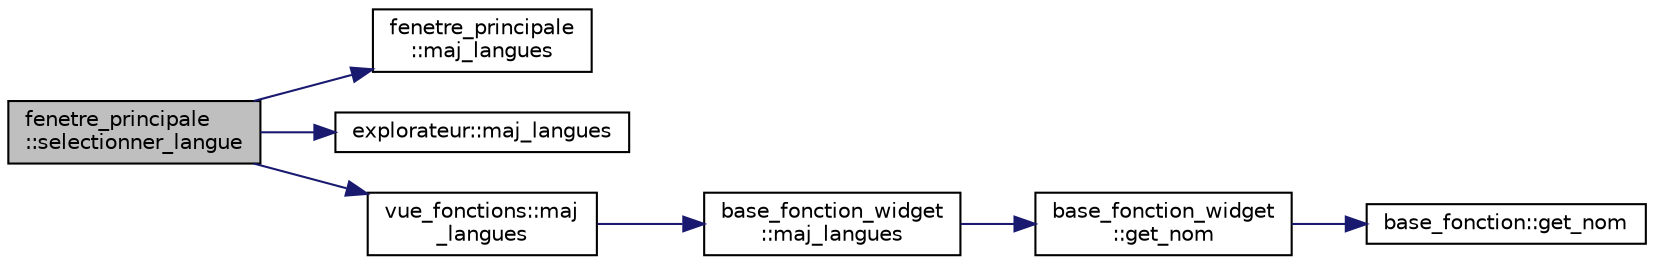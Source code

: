 digraph "fenetre_principale::selectionner_langue"
{
  edge [fontname="Helvetica",fontsize="10",labelfontname="Helvetica",labelfontsize="10"];
  node [fontname="Helvetica",fontsize="10",shape=record];
  rankdir="LR";
  Node1921 [label="fenetre_principale\l::selectionner_langue",height=0.2,width=0.4,color="black", fillcolor="grey75", style="filled", fontcolor="black"];
  Node1921 -> Node1922 [color="midnightblue",fontsize="10",style="solid",fontname="Helvetica"];
  Node1922 [label="fenetre_principale\l::maj_langues",height=0.2,width=0.4,color="black", fillcolor="white", style="filled",URL="$classfenetre__principale.html#a3f1f7cfbc1969008ede81e69befd2381",tooltip="Met à jour les textes selon la langue choisie. "];
  Node1921 -> Node1923 [color="midnightblue",fontsize="10",style="solid",fontname="Helvetica"];
  Node1923 [label="explorateur::maj_langues",height=0.2,width=0.4,color="black", fillcolor="white", style="filled",URL="$classexplorateur.html#a305b2dd61276494f9c571ea7582d56c9",tooltip="Met à jour les textes selon la langue choisie. "];
  Node1921 -> Node1924 [color="midnightblue",fontsize="10",style="solid",fontname="Helvetica"];
  Node1924 [label="vue_fonctions::maj\l_langues",height=0.2,width=0.4,color="black", fillcolor="white", style="filled",URL="$classvue__fonctions.html#a810a001089eecf860f129d3a3886b42d",tooltip="Met à jour les textes selon la langue choisie. "];
  Node1924 -> Node1925 [color="midnightblue",fontsize="10",style="solid",fontname="Helvetica"];
  Node1925 [label="base_fonction_widget\l::maj_langues",height=0.2,width=0.4,color="black", fillcolor="white", style="filled",URL="$classbase__fonction__widget.html#a53a7a59459acab8c90723893a03a8424",tooltip="Met à jour les textes selon la langue choisie. "];
  Node1925 -> Node1926 [color="midnightblue",fontsize="10",style="solid",fontname="Helvetica"];
  Node1926 [label="base_fonction_widget\l::get_nom",height=0.2,width=0.4,color="black", fillcolor="white", style="filled",URL="$classbase__fonction__widget.html#a49158595d1376bdf84a712ff18cb00b2",tooltip="Fonction retournant le nom de la fonction à afficher. "];
  Node1926 -> Node1927 [color="midnightblue",fontsize="10",style="solid",fontname="Helvetica"];
  Node1927 [label="base_fonction::get_nom",height=0.2,width=0.4,color="black", fillcolor="white", style="filled",URL="$classbase__fonction.html#aa184addbc0e71b3fd255b2f0b9e7c99e",tooltip="Accesseur du nom de la fonction. "];
}
